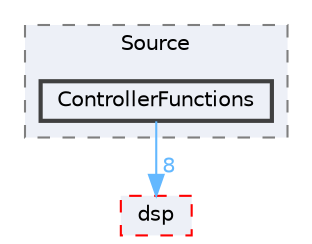 digraph "Face_Access_inferencing/src/edge-impulse-sdk/CMSIS/DSP/Source/ControllerFunctions"
{
 // LATEX_PDF_SIZE
  bgcolor="transparent";
  edge [fontname=Helvetica,fontsize=10,labelfontname=Helvetica,labelfontsize=10];
  node [fontname=Helvetica,fontsize=10,shape=box,height=0.2,width=0.4];
  compound=true
  subgraph clusterdir_a34b64d58c1ca2c3bdef56c2ed709e8e {
    graph [ bgcolor="#edf0f7", pencolor="grey50", label="Source", fontname=Helvetica,fontsize=10 style="filled,dashed", URL="dir_a34b64d58c1ca2c3bdef56c2ed709e8e.html",tooltip=""]
  dir_f6a0dc6627d8ec9e85fd6bf1a751bc3d [label="ControllerFunctions", fillcolor="#edf0f7", color="grey25", style="filled,bold", URL="dir_f6a0dc6627d8ec9e85fd6bf1a751bc3d.html",tooltip=""];
  }
  dir_886b43ea9b160eca43e3ca1bc455c6fc [label="dsp", fillcolor="#edf0f7", color="red", style="filled,dashed", URL="dir_886b43ea9b160eca43e3ca1bc455c6fc.html",tooltip=""];
  dir_f6a0dc6627d8ec9e85fd6bf1a751bc3d->dir_886b43ea9b160eca43e3ca1bc455c6fc [headlabel="8", labeldistance=1.5 headhref="dir_000063_000084.html" href="dir_000063_000084.html" color="steelblue1" fontcolor="steelblue1"];
}
